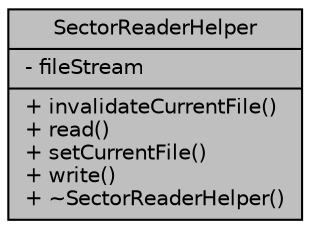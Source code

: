 digraph "SectorReaderHelper"
{
  edge [fontname="Helvetica",fontsize="10",labelfontname="Helvetica",labelfontsize="10"];
  node [fontname="Helvetica",fontsize="10",shape=record];
  Node819 [label="{SectorReaderHelper\n|- fileStream\l|+ invalidateCurrentFile()\l+ read()\l+ setCurrentFile()\l+ write()\l+ ~SectorReaderHelper()\l}",height=0.2,width=0.4,color="black", fillcolor="grey75", style="filled", fontcolor="black"];
}
